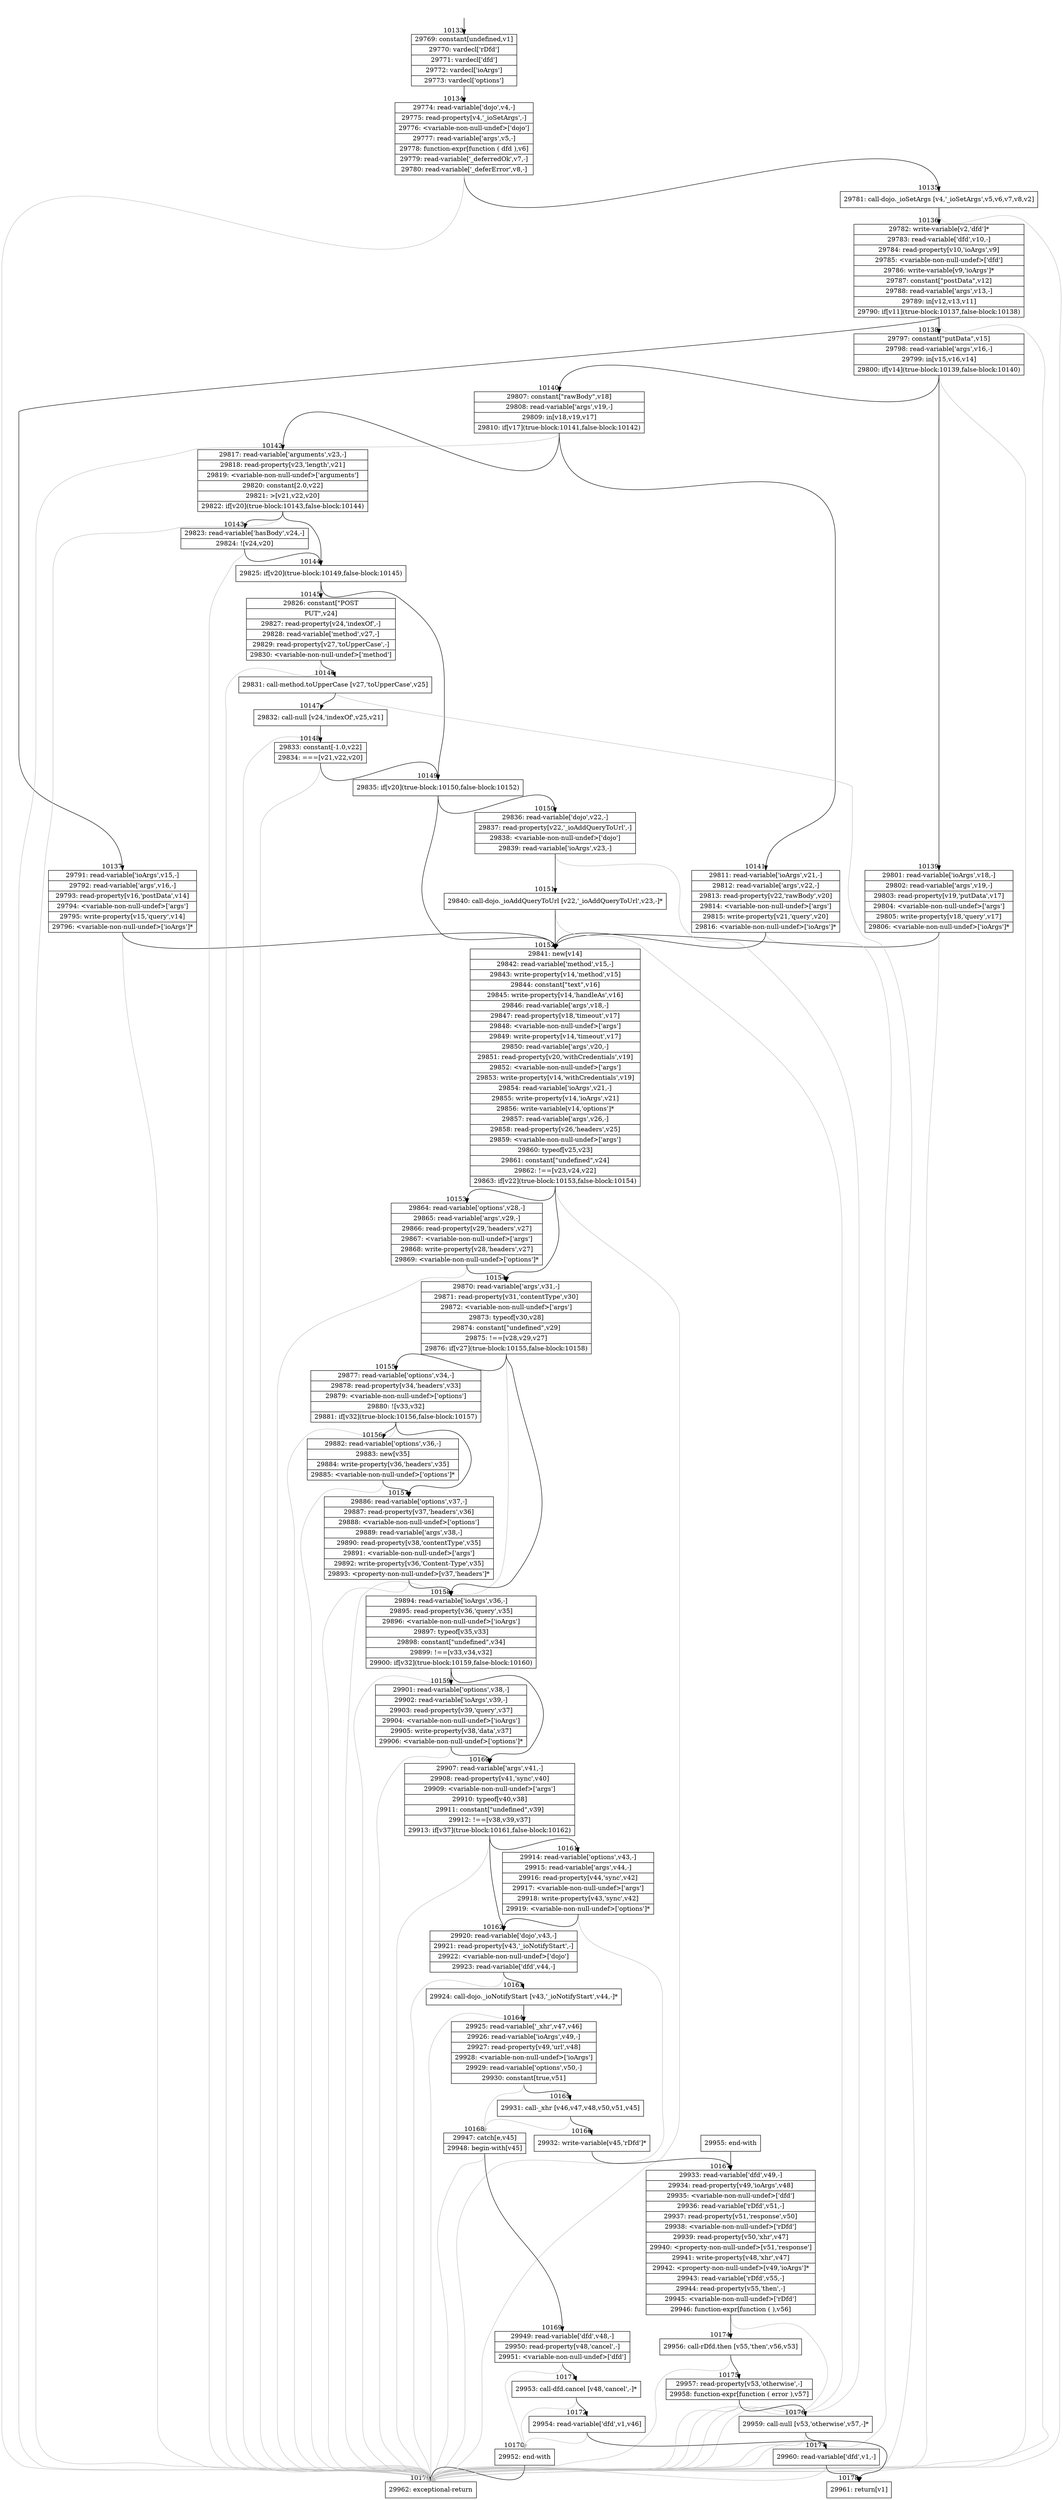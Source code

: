 digraph {
rankdir="TD"
BB_entry719[shape=none,label=""];
BB_entry719 -> BB10133 [tailport=s, headport=n, headlabel="    10133"]
BB10133 [shape=record label="{29769: constant[undefined,v1]|29770: vardecl['rDfd']|29771: vardecl['dfd']|29772: vardecl['ioArgs']|29773: vardecl['options']}" ] 
BB10133 -> BB10134 [tailport=s, headport=n, headlabel="      10134"]
BB10134 [shape=record label="{29774: read-variable['dojo',v4,-]|29775: read-property[v4,'_ioSetArgs',-]|29776: \<variable-non-null-undef\>['dojo']|29777: read-variable['args',v5,-]|29778: function-expr[function ( dfd ),v6]|29779: read-variable['_deferredOk',v7,-]|29780: read-variable['_deferError',v8,-]}" ] 
BB10134 -> BB10135 [tailport=s, headport=n, headlabel="      10135"]
BB10134 -> BB10179 [tailport=s, headport=n, color=gray, headlabel="      10179"]
BB10135 [shape=record label="{29781: call-dojo._ioSetArgs [v4,'_ioSetArgs',v5,v6,v7,v8,v2]}" ] 
BB10135 -> BB10136 [tailport=s, headport=n, headlabel="      10136"]
BB10135 -> BB10179 [tailport=s, headport=n, color=gray]
BB10136 [shape=record label="{29782: write-variable[v2,'dfd']*|29783: read-variable['dfd',v10,-]|29784: read-property[v10,'ioArgs',v9]|29785: \<variable-non-null-undef\>['dfd']|29786: write-variable[v9,'ioArgs']*|29787: constant[\"postData\",v12]|29788: read-variable['args',v13,-]|29789: in[v12,v13,v11]|29790: if[v11](true-block:10137,false-block:10138)}" ] 
BB10136 -> BB10137 [tailport=s, headport=n, headlabel="      10137"]
BB10136 -> BB10138 [tailport=s, headport=n, headlabel="      10138"]
BB10136 -> BB10179 [tailport=s, headport=n, color=gray]
BB10137 [shape=record label="{29791: read-variable['ioArgs',v15,-]|29792: read-variable['args',v16,-]|29793: read-property[v16,'postData',v14]|29794: \<variable-non-null-undef\>['args']|29795: write-property[v15,'query',v14]|29796: \<variable-non-null-undef\>['ioArgs']*}" ] 
BB10137 -> BB10152 [tailport=s, headport=n, headlabel="      10152"]
BB10137 -> BB10179 [tailport=s, headport=n, color=gray]
BB10138 [shape=record label="{29797: constant[\"putData\",v15]|29798: read-variable['args',v16,-]|29799: in[v15,v16,v14]|29800: if[v14](true-block:10139,false-block:10140)}" ] 
BB10138 -> BB10139 [tailport=s, headport=n, headlabel="      10139"]
BB10138 -> BB10140 [tailport=s, headport=n, headlabel="      10140"]
BB10138 -> BB10179 [tailport=s, headport=n, color=gray]
BB10139 [shape=record label="{29801: read-variable['ioArgs',v18,-]|29802: read-variable['args',v19,-]|29803: read-property[v19,'putData',v17]|29804: \<variable-non-null-undef\>['args']|29805: write-property[v18,'query',v17]|29806: \<variable-non-null-undef\>['ioArgs']*}" ] 
BB10139 -> BB10152 [tailport=s, headport=n]
BB10139 -> BB10179 [tailport=s, headport=n, color=gray]
BB10140 [shape=record label="{29807: constant[\"rawBody\",v18]|29808: read-variable['args',v19,-]|29809: in[v18,v19,v17]|29810: if[v17](true-block:10141,false-block:10142)}" ] 
BB10140 -> BB10141 [tailport=s, headport=n, headlabel="      10141"]
BB10140 -> BB10142 [tailport=s, headport=n, headlabel="      10142"]
BB10140 -> BB10179 [tailport=s, headport=n, color=gray]
BB10141 [shape=record label="{29811: read-variable['ioArgs',v21,-]|29812: read-variable['args',v22,-]|29813: read-property[v22,'rawBody',v20]|29814: \<variable-non-null-undef\>['args']|29815: write-property[v21,'query',v20]|29816: \<variable-non-null-undef\>['ioArgs']*}" ] 
BB10141 -> BB10152 [tailport=s, headport=n]
BB10141 -> BB10179 [tailport=s, headport=n, color=gray]
BB10142 [shape=record label="{29817: read-variable['arguments',v23,-]|29818: read-property[v23,'length',v21]|29819: \<variable-non-null-undef\>['arguments']|29820: constant[2.0,v22]|29821: \>[v21,v22,v20]|29822: if[v20](true-block:10143,false-block:10144)}" ] 
BB10142 -> BB10144 [tailport=s, headport=n, headlabel="      10144"]
BB10142 -> BB10143 [tailport=s, headport=n, headlabel="      10143"]
BB10142 -> BB10179 [tailport=s, headport=n, color=gray]
BB10143 [shape=record label="{29823: read-variable['hasBody',v24,-]|29824: ![v24,v20]}" ] 
BB10143 -> BB10144 [tailport=s, headport=n]
BB10143 -> BB10179 [tailport=s, headport=n, color=gray]
BB10144 [shape=record label="{29825: if[v20](true-block:10149,false-block:10145)}" ] 
BB10144 -> BB10149 [tailport=s, headport=n, headlabel="      10149"]
BB10144 -> BB10145 [tailport=s, headport=n, headlabel="      10145"]
BB10145 [shape=record label="{29826: constant[\"POST|PUT\",v24]|29827: read-property[v24,'indexOf',-]|29828: read-variable['method',v27,-]|29829: read-property[v27,'toUpperCase',-]|29830: \<variable-non-null-undef\>['method']}" ] 
BB10145 -> BB10146 [tailport=s, headport=n, headlabel="      10146"]
BB10145 -> BB10179 [tailport=s, headport=n, color=gray]
BB10146 [shape=record label="{29831: call-method.toUpperCase [v27,'toUpperCase',v25]}" ] 
BB10146 -> BB10147 [tailport=s, headport=n, headlabel="      10147"]
BB10146 -> BB10179 [tailport=s, headport=n, color=gray]
BB10147 [shape=record label="{29832: call-null [v24,'indexOf',v25,v21]}" ] 
BB10147 -> BB10148 [tailport=s, headport=n, headlabel="      10148"]
BB10147 -> BB10179 [tailport=s, headport=n, color=gray]
BB10148 [shape=record label="{29833: constant[-1.0,v22]|29834: ===[v21,v22,v20]}" ] 
BB10148 -> BB10149 [tailport=s, headport=n]
BB10148 -> BB10179 [tailport=s, headport=n, color=gray]
BB10149 [shape=record label="{29835: if[v20](true-block:10150,false-block:10152)}" ] 
BB10149 -> BB10150 [tailport=s, headport=n, headlabel="      10150"]
BB10149 -> BB10152 [tailport=s, headport=n]
BB10150 [shape=record label="{29836: read-variable['dojo',v22,-]|29837: read-property[v22,'_ioAddQueryToUrl',-]|29838: \<variable-non-null-undef\>['dojo']|29839: read-variable['ioArgs',v23,-]}" ] 
BB10150 -> BB10151 [tailport=s, headport=n, headlabel="      10151"]
BB10150 -> BB10179 [tailport=s, headport=n, color=gray]
BB10151 [shape=record label="{29840: call-dojo._ioAddQueryToUrl [v22,'_ioAddQueryToUrl',v23,-]*}" ] 
BB10151 -> BB10152 [tailport=s, headport=n]
BB10151 -> BB10179 [tailport=s, headport=n, color=gray]
BB10152 [shape=record label="{29841: new[v14]|29842: read-variable['method',v15,-]|29843: write-property[v14,'method',v15]|29844: constant[\"text\",v16]|29845: write-property[v14,'handleAs',v16]|29846: read-variable['args',v18,-]|29847: read-property[v18,'timeout',v17]|29848: \<variable-non-null-undef\>['args']|29849: write-property[v14,'timeout',v17]|29850: read-variable['args',v20,-]|29851: read-property[v20,'withCredentials',v19]|29852: \<variable-non-null-undef\>['args']|29853: write-property[v14,'withCredentials',v19]|29854: read-variable['ioArgs',v21,-]|29855: write-property[v14,'ioArgs',v21]|29856: write-variable[v14,'options']*|29857: read-variable['args',v26,-]|29858: read-property[v26,'headers',v25]|29859: \<variable-non-null-undef\>['args']|29860: typeof[v25,v23]|29861: constant[\"undefined\",v24]|29862: !==[v23,v24,v22]|29863: if[v22](true-block:10153,false-block:10154)}" ] 
BB10152 -> BB10153 [tailport=s, headport=n, headlabel="      10153"]
BB10152 -> BB10154 [tailport=s, headport=n, headlabel="      10154"]
BB10152 -> BB10179 [tailport=s, headport=n, color=gray]
BB10153 [shape=record label="{29864: read-variable['options',v28,-]|29865: read-variable['args',v29,-]|29866: read-property[v29,'headers',v27]|29867: \<variable-non-null-undef\>['args']|29868: write-property[v28,'headers',v27]|29869: \<variable-non-null-undef\>['options']*}" ] 
BB10153 -> BB10154 [tailport=s, headport=n]
BB10153 -> BB10179 [tailport=s, headport=n, color=gray]
BB10154 [shape=record label="{29870: read-variable['args',v31,-]|29871: read-property[v31,'contentType',v30]|29872: \<variable-non-null-undef\>['args']|29873: typeof[v30,v28]|29874: constant[\"undefined\",v29]|29875: !==[v28,v29,v27]|29876: if[v27](true-block:10155,false-block:10158)}" ] 
BB10154 -> BB10155 [tailport=s, headport=n, headlabel="      10155"]
BB10154 -> BB10158 [tailport=s, headport=n, headlabel="      10158"]
BB10154 -> BB10179 [tailport=s, headport=n, color=gray]
BB10155 [shape=record label="{29877: read-variable['options',v34,-]|29878: read-property[v34,'headers',v33]|29879: \<variable-non-null-undef\>['options']|29880: ![v33,v32]|29881: if[v32](true-block:10156,false-block:10157)}" ] 
BB10155 -> BB10156 [tailport=s, headport=n, headlabel="      10156"]
BB10155 -> BB10157 [tailport=s, headport=n, headlabel="      10157"]
BB10155 -> BB10179 [tailport=s, headport=n, color=gray]
BB10156 [shape=record label="{29882: read-variable['options',v36,-]|29883: new[v35]|29884: write-property[v36,'headers',v35]|29885: \<variable-non-null-undef\>['options']*}" ] 
BB10156 -> BB10157 [tailport=s, headport=n]
BB10156 -> BB10179 [tailport=s, headport=n, color=gray]
BB10157 [shape=record label="{29886: read-variable['options',v37,-]|29887: read-property[v37,'headers',v36]|29888: \<variable-non-null-undef\>['options']|29889: read-variable['args',v38,-]|29890: read-property[v38,'contentType',v35]|29891: \<variable-non-null-undef\>['args']|29892: write-property[v36,'Content-Type',v35]|29893: \<property-non-null-undef\>[v37,'headers']*}" ] 
BB10157 -> BB10158 [tailport=s, headport=n]
BB10157 -> BB10179 [tailport=s, headport=n, color=gray]
BB10158 [shape=record label="{29894: read-variable['ioArgs',v36,-]|29895: read-property[v36,'query',v35]|29896: \<variable-non-null-undef\>['ioArgs']|29897: typeof[v35,v33]|29898: constant[\"undefined\",v34]|29899: !==[v33,v34,v32]|29900: if[v32](true-block:10159,false-block:10160)}" ] 
BB10158 -> BB10159 [tailport=s, headport=n, headlabel="      10159"]
BB10158 -> BB10160 [tailport=s, headport=n, headlabel="      10160"]
BB10158 -> BB10179 [tailport=s, headport=n, color=gray]
BB10159 [shape=record label="{29901: read-variable['options',v38,-]|29902: read-variable['ioArgs',v39,-]|29903: read-property[v39,'query',v37]|29904: \<variable-non-null-undef\>['ioArgs']|29905: write-property[v38,'data',v37]|29906: \<variable-non-null-undef\>['options']*}" ] 
BB10159 -> BB10160 [tailport=s, headport=n]
BB10159 -> BB10179 [tailport=s, headport=n, color=gray]
BB10160 [shape=record label="{29907: read-variable['args',v41,-]|29908: read-property[v41,'sync',v40]|29909: \<variable-non-null-undef\>['args']|29910: typeof[v40,v38]|29911: constant[\"undefined\",v39]|29912: !==[v38,v39,v37]|29913: if[v37](true-block:10161,false-block:10162)}" ] 
BB10160 -> BB10161 [tailport=s, headport=n, headlabel="      10161"]
BB10160 -> BB10162 [tailport=s, headport=n, headlabel="      10162"]
BB10160 -> BB10179 [tailport=s, headport=n, color=gray]
BB10161 [shape=record label="{29914: read-variable['options',v43,-]|29915: read-variable['args',v44,-]|29916: read-property[v44,'sync',v42]|29917: \<variable-non-null-undef\>['args']|29918: write-property[v43,'sync',v42]|29919: \<variable-non-null-undef\>['options']*}" ] 
BB10161 -> BB10162 [tailport=s, headport=n]
BB10161 -> BB10179 [tailport=s, headport=n, color=gray]
BB10162 [shape=record label="{29920: read-variable['dojo',v43,-]|29921: read-property[v43,'_ioNotifyStart',-]|29922: \<variable-non-null-undef\>['dojo']|29923: read-variable['dfd',v44,-]}" ] 
BB10162 -> BB10163 [tailport=s, headport=n, headlabel="      10163"]
BB10162 -> BB10179 [tailport=s, headport=n, color=gray]
BB10163 [shape=record label="{29924: call-dojo._ioNotifyStart [v43,'_ioNotifyStart',v44,-]*}" ] 
BB10163 -> BB10164 [tailport=s, headport=n, headlabel="      10164"]
BB10163 -> BB10179 [tailport=s, headport=n, color=gray]
BB10164 [shape=record label="{29925: read-variable['_xhr',v47,v46]|29926: read-variable['ioArgs',v49,-]|29927: read-property[v49,'url',v48]|29928: \<variable-non-null-undef\>['ioArgs']|29929: read-variable['options',v50,-]|29930: constant[true,v51]}" ] 
BB10164 -> BB10165 [tailport=s, headport=n, headlabel="      10165"]
BB10164 -> BB10168 [tailport=s, headport=n, color=gray, headlabel="      10168"]
BB10165 [shape=record label="{29931: call-_xhr [v46,v47,v48,v50,v51,v45]}" ] 
BB10165 -> BB10166 [tailport=s, headport=n, headlabel="      10166"]
BB10165 -> BB10168 [tailport=s, headport=n, color=gray]
BB10166 [shape=record label="{29932: write-variable[v45,'rDfd']*}" ] 
BB10166 -> BB10167 [tailport=s, headport=n, headlabel="      10167"]
BB10167 [shape=record label="{29933: read-variable['dfd',v49,-]|29934: read-property[v49,'ioArgs',v48]|29935: \<variable-non-null-undef\>['dfd']|29936: read-variable['rDfd',v51,-]|29937: read-property[v51,'response',v50]|29938: \<variable-non-null-undef\>['rDfd']|29939: read-property[v50,'xhr',v47]|29940: \<property-non-null-undef\>[v51,'response']|29941: write-property[v48,'xhr',v47]|29942: \<property-non-null-undef\>[v49,'ioArgs']*|29943: read-variable['rDfd',v55,-]|29944: read-property[v55,'then',-]|29945: \<variable-non-null-undef\>['rDfd']|29946: function-expr[function ( ),v56]}" ] 
BB10167 -> BB10174 [tailport=s, headport=n, headlabel="      10174"]
BB10167 -> BB10179 [tailport=s, headport=n, color=gray]
BB10168 [shape=record label="{29947: catch[e,v45]|29948: begin-with[v45]}" ] 
BB10168 -> BB10169 [tailport=s, headport=n, headlabel="      10169"]
BB10168 -> BB10179 [tailport=s, headport=n, color=gray]
BB10169 [shape=record label="{29949: read-variable['dfd',v48,-]|29950: read-property[v48,'cancel',-]|29951: \<variable-non-null-undef\>['dfd']}" ] 
BB10169 -> BB10171 [tailport=s, headport=n, headlabel="      10171"]
BB10169 -> BB10170 [tailport=s, headport=n, color=gray, headlabel="      10170"]
BB10170 [shape=record label="{29952: end-with}" ] 
BB10170 -> BB10179 [tailport=s, headport=n]
BB10171 [shape=record label="{29953: call-dfd.cancel [v48,'cancel',-]*}" ] 
BB10171 -> BB10172 [tailport=s, headport=n, headlabel="      10172"]
BB10171 -> BB10170 [tailport=s, headport=n, color=gray]
BB10172 [shape=record label="{29954: read-variable['dfd',v1,v46]}" ] 
BB10172 -> BB10178 [tailport=s, headport=n, headlabel="      10178"]
BB10172 -> BB10170 [tailport=s, headport=n, color=gray]
BB10173 [shape=record label="{29955: end-with}" ] 
BB10173 -> BB10167 [tailport=s, headport=n]
BB10174 [shape=record label="{29956: call-rDfd.then [v55,'then',v56,v53]}" ] 
BB10174 -> BB10175 [tailport=s, headport=n, headlabel="      10175"]
BB10174 -> BB10179 [tailport=s, headport=n, color=gray]
BB10175 [shape=record label="{29957: read-property[v53,'otherwise',-]|29958: function-expr[function ( error ),v57]}" ] 
BB10175 -> BB10176 [tailport=s, headport=n, headlabel="      10176"]
BB10175 -> BB10179 [tailport=s, headport=n, color=gray]
BB10176 [shape=record label="{29959: call-null [v53,'otherwise',v57,-]*}" ] 
BB10176 -> BB10177 [tailport=s, headport=n, headlabel="      10177"]
BB10176 -> BB10179 [tailport=s, headport=n, color=gray]
BB10177 [shape=record label="{29960: read-variable['dfd',v1,-]}" ] 
BB10177 -> BB10178 [tailport=s, headport=n]
BB10177 -> BB10179 [tailport=s, headport=n, color=gray]
BB10178 [shape=record label="{29961: return[v1]}" ] 
BB10179 [shape=record label="{29962: exceptional-return}" ] 
//#$~ 14230
}
